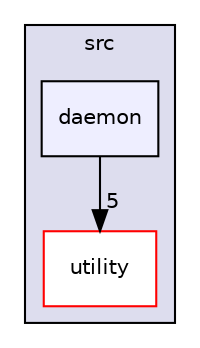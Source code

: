 digraph "/home/hoo/project/Express/src/daemon" {
  compound=true
  node [ fontsize="10", fontname="Helvetica"];
  edge [ labelfontsize="10", labelfontname="Helvetica"];
  subgraph clusterdir_68267d1309a1af8e8297ef4c3efbcdba {
    graph [ bgcolor="#ddddee", pencolor="black", label="src" fontname="Helvetica", fontsize="10", URL="dir_68267d1309a1af8e8297ef4c3efbcdba.html"]
  dir_0619a8f54b4fad7043a6de45be8fde0b [shape=box label="utility" fillcolor="white" style="filled" color="red" URL="dir_0619a8f54b4fad7043a6de45be8fde0b.html"];
  dir_2d094300ae4f2c55dd459b9ec7dd0ad3 [shape=box, label="daemon", style="filled", fillcolor="#eeeeff", pencolor="black", URL="dir_2d094300ae4f2c55dd459b9ec7dd0ad3.html"];
  }
  dir_2d094300ae4f2c55dd459b9ec7dd0ad3->dir_0619a8f54b4fad7043a6de45be8fde0b [headlabel="5", labeldistance=1.5 headhref="dir_000001_000005.html"];
}
